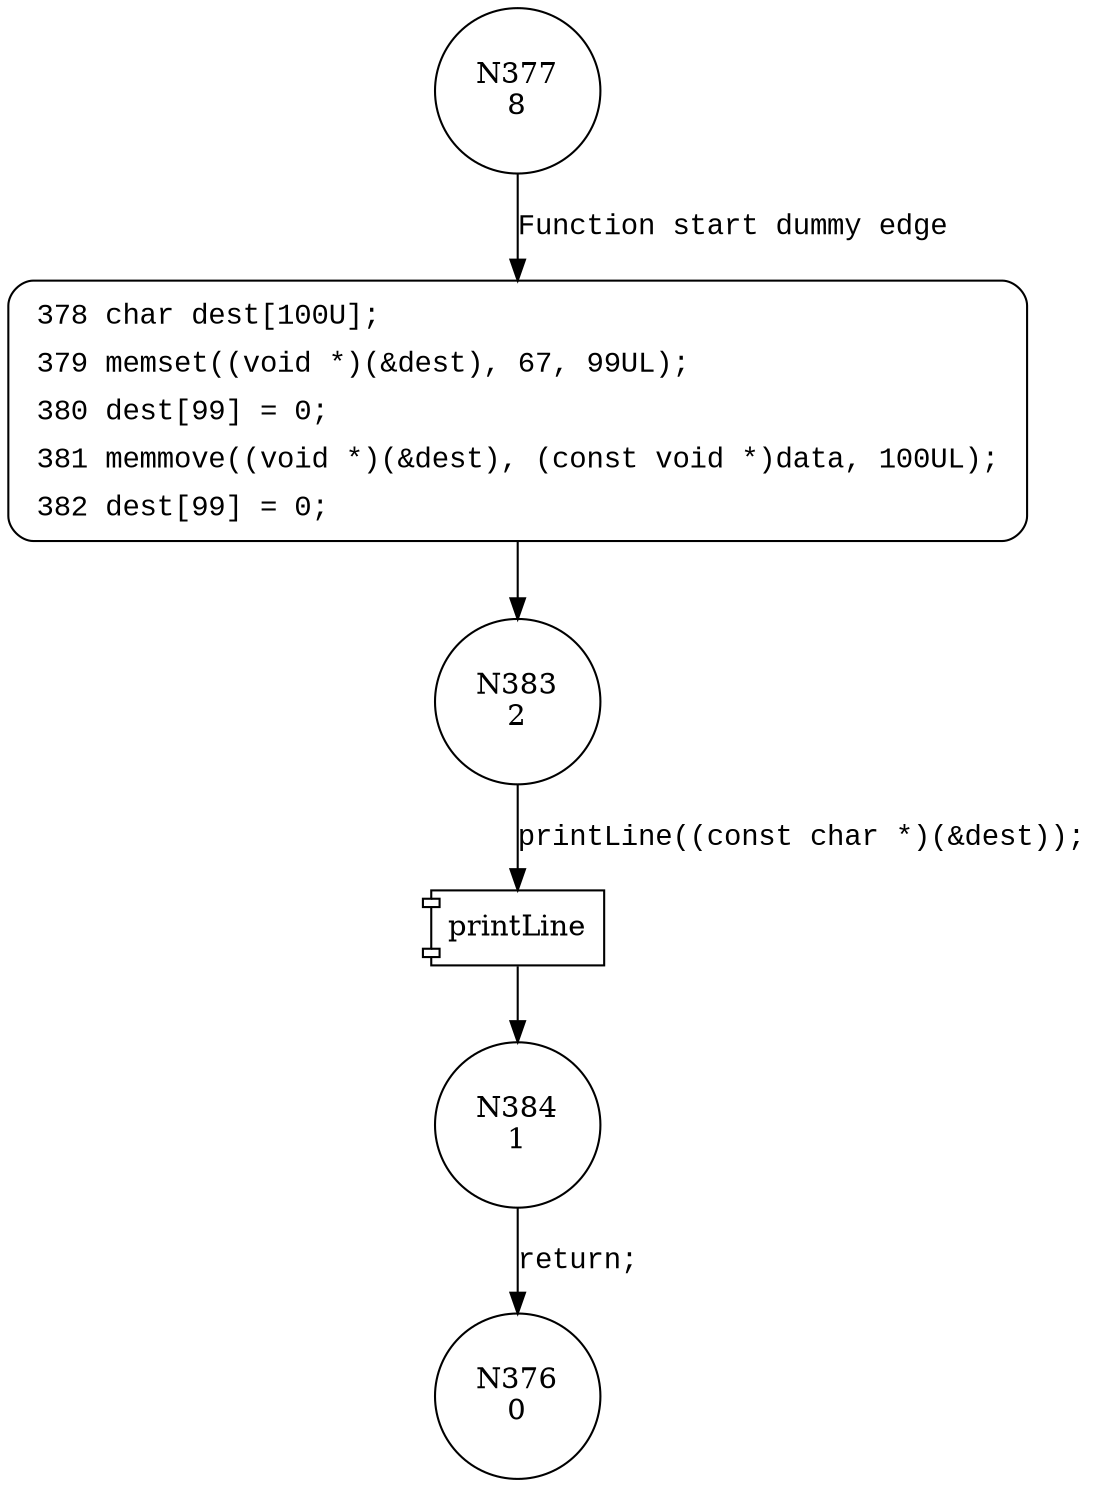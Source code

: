digraph CWE127_Buffer_Underread__char_alloca_memmove_51b_goodG2BSink {
377 [shape="circle" label="N377\n8"]
378 [shape="circle" label="N378\n7"]
383 [shape="circle" label="N383\n2"]
384 [shape="circle" label="N384\n1"]
376 [shape="circle" label="N376\n0"]
378 [style="filled,bold" penwidth="1" fillcolor="white" fontname="Courier New" shape="Mrecord" label=<<table border="0" cellborder="0" cellpadding="3" bgcolor="white"><tr><td align="right">378</td><td align="left">char dest[100U];</td></tr><tr><td align="right">379</td><td align="left">memset((void *)(&amp;dest), 67, 99UL);</td></tr><tr><td align="right">380</td><td align="left">dest[99] = 0;</td></tr><tr><td align="right">381</td><td align="left">memmove((void *)(&amp;dest), (const void *)data, 100UL);</td></tr><tr><td align="right">382</td><td align="left">dest[99] = 0;</td></tr></table>>]
378 -> 383[label=""]
377 -> 378 [label="Function start dummy edge" fontname="Courier New"]
100020 [shape="component" label="printLine"]
383 -> 100020 [label="printLine((const char *)(&dest));" fontname="Courier New"]
100020 -> 384 [label="" fontname="Courier New"]
384 -> 376 [label="return;" fontname="Courier New"]
}